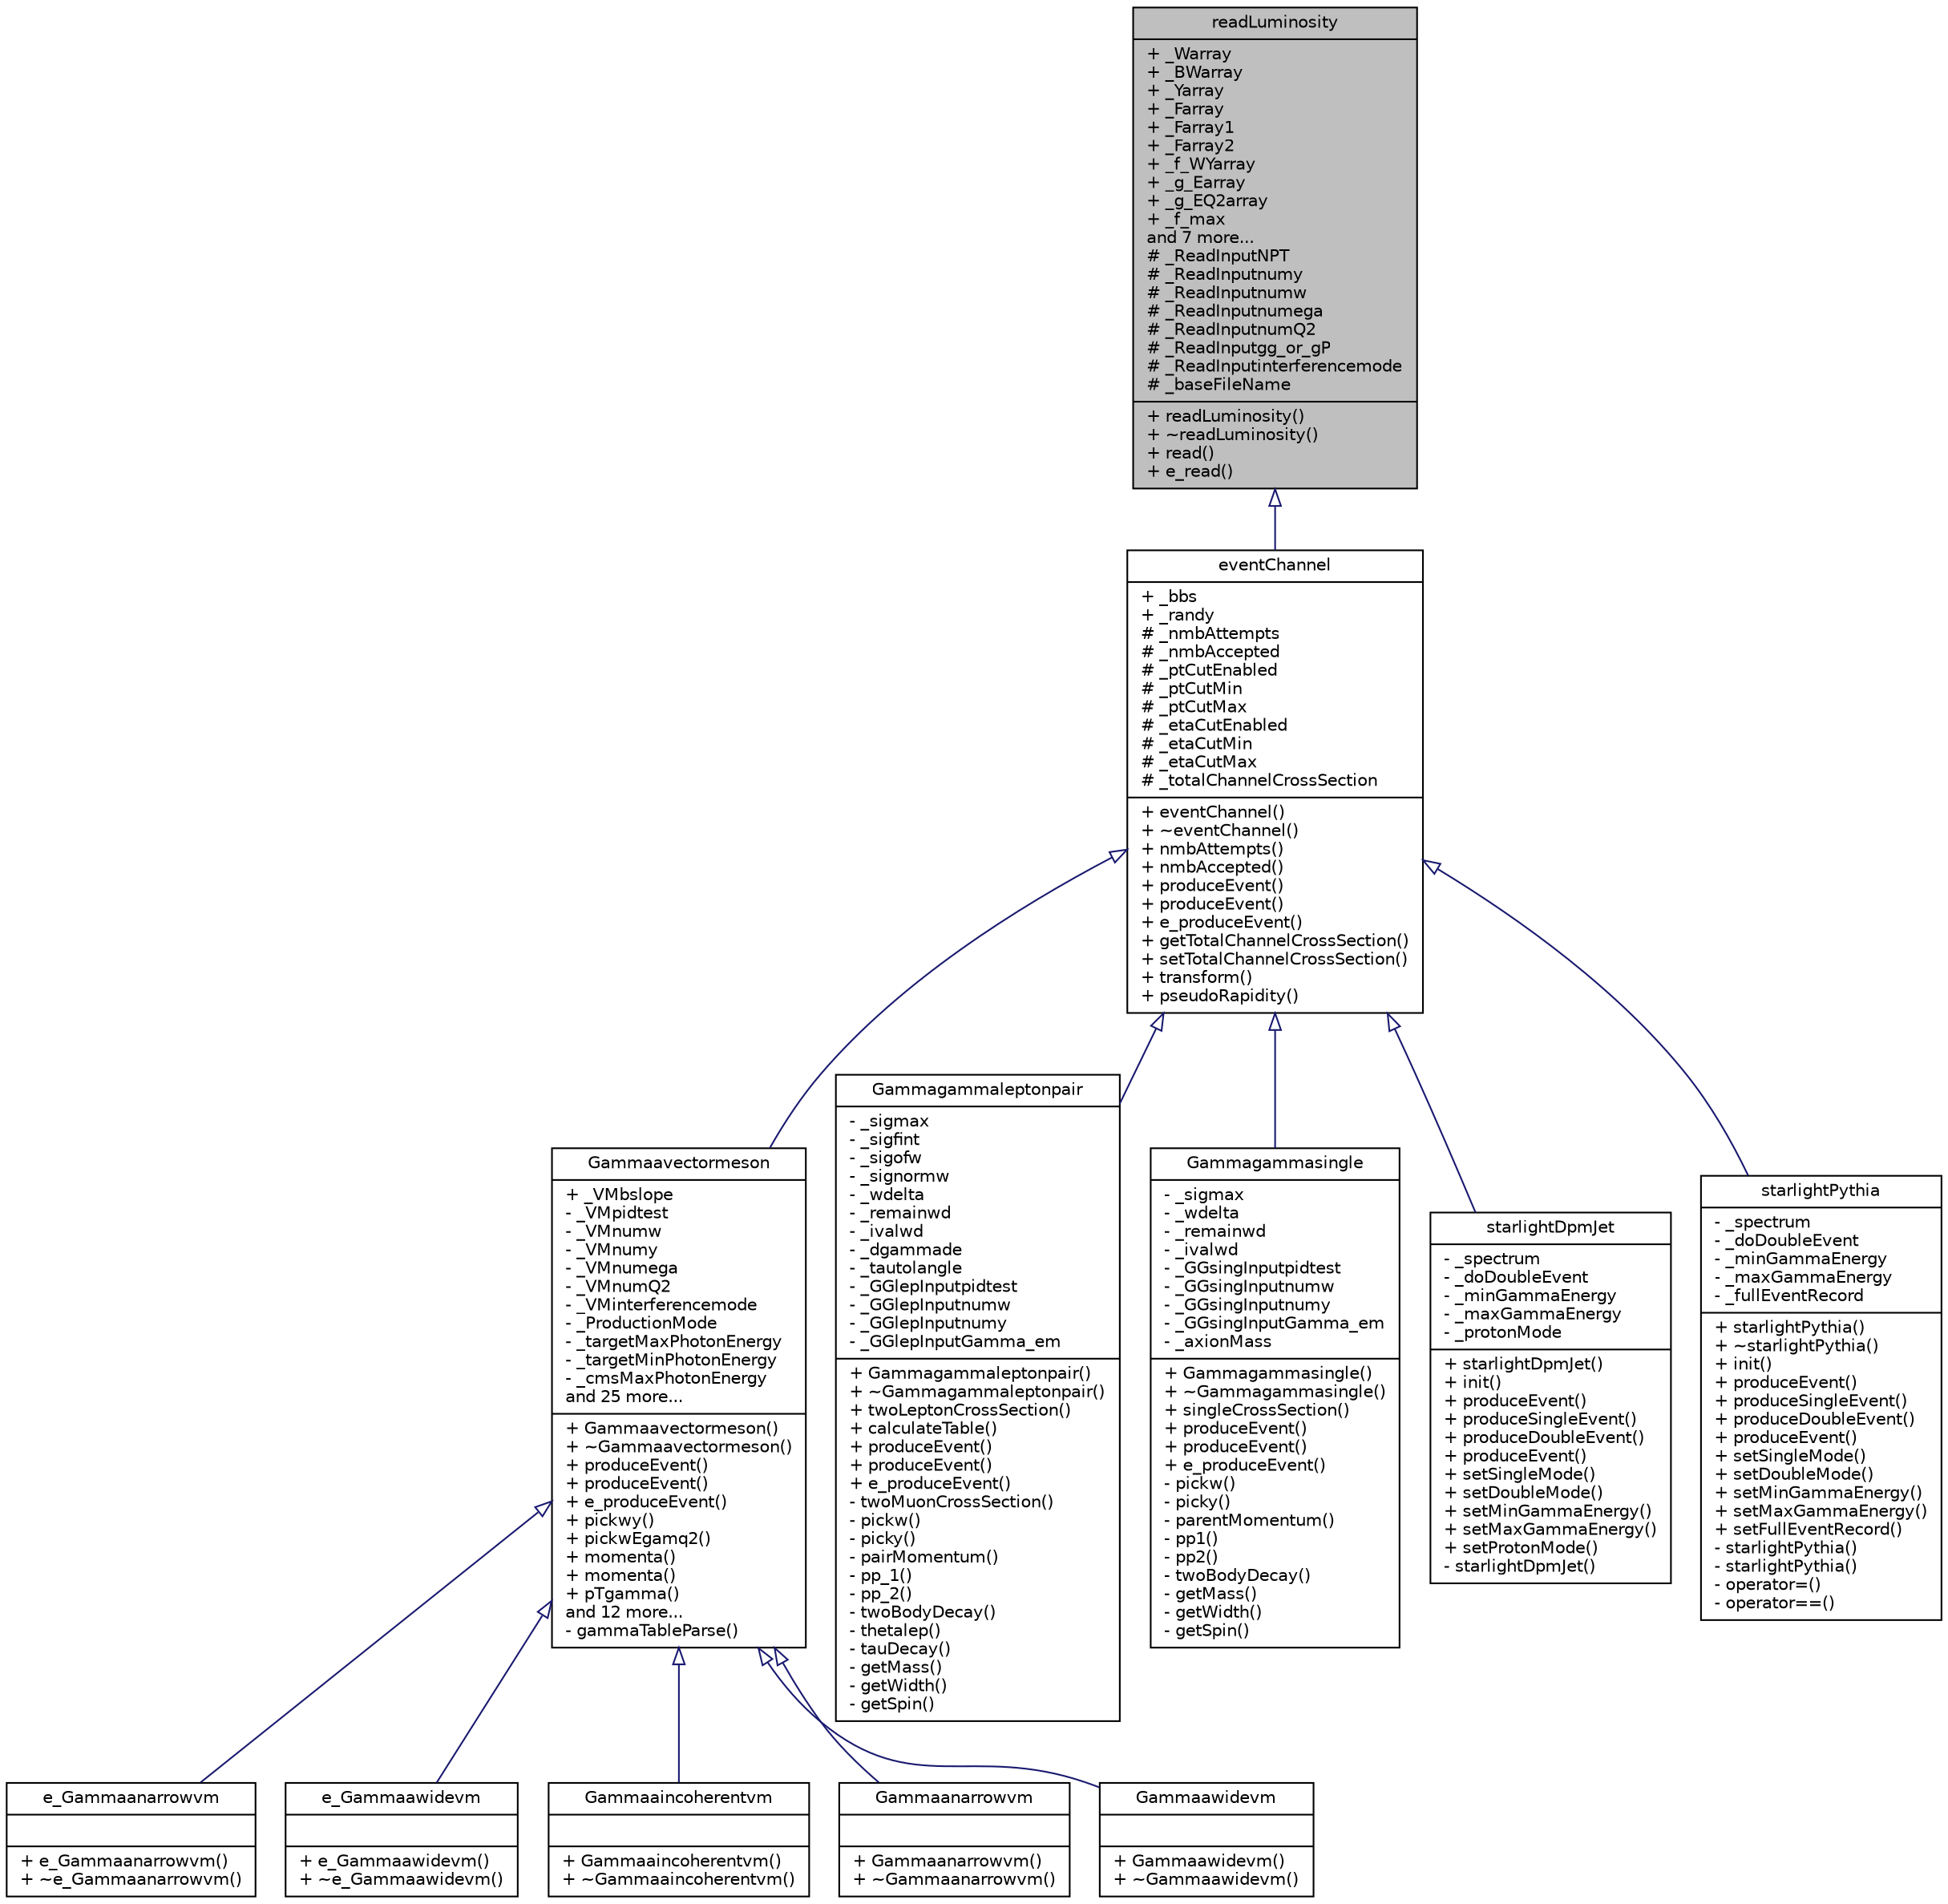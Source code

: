 digraph "readLuminosity"
{
 // LATEX_PDF_SIZE
  bgcolor="transparent";
  edge [fontname="Helvetica",fontsize="10",labelfontname="Helvetica",labelfontsize="10"];
  node [fontname="Helvetica",fontsize="10",shape=record];
  Node0 [label="{readLuminosity\n|+ _Warray\l+ _BWarray\l+ _Yarray\l+ _Farray\l+ _Farray1\l+ _Farray2\l+ _f_WYarray\l+ _g_Earray\l+ _g_EQ2array\l+ _f_max\land 7 more...\l# _ReadInputNPT\l# _ReadInputnumy\l# _ReadInputnumw\l# _ReadInputnumega\l# _ReadInputnumQ2\l# _ReadInputgg_or_gP\l# _ReadInputinterferencemode\l# _baseFileName\l|+ readLuminosity()\l+ ~readLuminosity()\l+ read()\l+ e_read()\l}",height=0.2,width=0.4,color="black", fillcolor="grey75", style="filled", fontcolor="black",tooltip=" "];
  Node0 -> Node1 [dir="back",color="midnightblue",fontsize="10",style="solid",arrowtail="onormal",fontname="Helvetica"];
  Node1 [label="{eventChannel\n|+ _bbs\l+ _randy\l# _nmbAttempts\l# _nmbAccepted\l# _ptCutEnabled\l# _ptCutMin\l# _ptCutMax\l# _etaCutEnabled\l# _etaCutMin\l# _etaCutMax\l# _totalChannelCrossSection\l|+ eventChannel()\l+ ~eventChannel()\l+ nmbAttempts()\l+ nmbAccepted()\l+ produceEvent()\l+ produceEvent()\l+ e_produceEvent()\l+ getTotalChannelCrossSection()\l+ setTotalChannelCrossSection()\l+ transform()\l+ pseudoRapidity()\l}",height=0.2,width=0.4,color="black",URL="$classeventChannel.html",tooltip=" "];
  Node1 -> Node2 [dir="back",color="midnightblue",fontsize="10",style="solid",arrowtail="onormal",fontname="Helvetica"];
  Node2 [label="{Gammaavectormeson\n|+ _VMbslope\l- _VMpidtest\l- _VMnumw\l- _VMnumy\l- _VMnumega\l- _VMnumQ2\l- _VMinterferencemode\l- _ProductionMode\l- _targetMaxPhotonEnergy\l- _targetMinPhotonEnergy\l- _cmsMaxPhotonEnergy\land 25 more...\l|+ Gammaavectormeson()\l+ ~Gammaavectormeson()\l+ produceEvent()\l+ produceEvent()\l+ e_produceEvent()\l+ pickwy()\l+ pickwEgamq2()\l+ momenta()\l+ momenta()\l+ pTgamma()\land 12 more...\l- gammaTableParse()\l}",height=0.2,width=0.4,color="black",URL="$classGammaavectormeson.html",tooltip=" "];
  Node2 -> Node3 [dir="back",color="midnightblue",fontsize="10",style="solid",arrowtail="onormal",fontname="Helvetica"];
  Node3 [label="{e_Gammaanarrowvm\n||+ e_Gammaanarrowvm()\l+ ~e_Gammaanarrowvm()\l}",height=0.2,width=0.4,color="black",URL="$classe__Gammaanarrowvm.html",tooltip=" "];
  Node2 -> Node4 [dir="back",color="midnightblue",fontsize="10",style="solid",arrowtail="onormal",fontname="Helvetica"];
  Node4 [label="{e_Gammaawidevm\n||+ e_Gammaawidevm()\l+ ~e_Gammaawidevm()\l}",height=0.2,width=0.4,color="black",URL="$classe__Gammaawidevm.html",tooltip=" "];
  Node2 -> Node5 [dir="back",color="midnightblue",fontsize="10",style="solid",arrowtail="onormal",fontname="Helvetica"];
  Node5 [label="{Gammaaincoherentvm\n||+ Gammaaincoherentvm()\l+ ~Gammaaincoherentvm()\l}",height=0.2,width=0.4,color="black",URL="$classGammaaincoherentvm.html",tooltip=" "];
  Node2 -> Node6 [dir="back",color="midnightblue",fontsize="10",style="solid",arrowtail="onormal",fontname="Helvetica"];
  Node6 [label="{Gammaanarrowvm\n||+ Gammaanarrowvm()\l+ ~Gammaanarrowvm()\l}",height=0.2,width=0.4,color="black",URL="$classGammaanarrowvm.html",tooltip=" "];
  Node2 -> Node7 [dir="back",color="midnightblue",fontsize="10",style="solid",arrowtail="onormal",fontname="Helvetica"];
  Node7 [label="{Gammaawidevm\n||+ Gammaawidevm()\l+ ~Gammaawidevm()\l}",height=0.2,width=0.4,color="black",URL="$classGammaawidevm.html",tooltip=" "];
  Node1 -> Node8 [dir="back",color="midnightblue",fontsize="10",style="solid",arrowtail="onormal",fontname="Helvetica"];
  Node8 [label="{Gammagammaleptonpair\n|- _sigmax\l- _sigfint\l- _sigofw\l- _signormw\l- _wdelta\l- _remainwd\l- _ivalwd\l- _dgammade\l- _tautolangle\l- _GGlepInputpidtest\l- _GGlepInputnumw\l- _GGlepInputnumy\l- _GGlepInputGamma_em\l|+ Gammagammaleptonpair()\l+ ~Gammagammaleptonpair()\l+ twoLeptonCrossSection()\l+ calculateTable()\l+ produceEvent()\l+ produceEvent()\l+ e_produceEvent()\l- twoMuonCrossSection()\l- pickw()\l- picky()\l- pairMomentum()\l- pp_1()\l- pp_2()\l- twoBodyDecay()\l- thetalep()\l- tauDecay()\l- getMass()\l- getWidth()\l- getSpin()\l}",height=0.2,width=0.4,color="black",URL="$classGammagammaleptonpair.html",tooltip=" "];
  Node1 -> Node9 [dir="back",color="midnightblue",fontsize="10",style="solid",arrowtail="onormal",fontname="Helvetica"];
  Node9 [label="{Gammagammasingle\n|- _sigmax\l- _wdelta\l- _remainwd\l- _ivalwd\l- _GGsingInputpidtest\l- _GGsingInputnumw\l- _GGsingInputnumy\l- _GGsingInputGamma_em\l- _axionMass\l|+ Gammagammasingle()\l+ ~Gammagammasingle()\l+ singleCrossSection()\l+ produceEvent()\l+ produceEvent()\l+ e_produceEvent()\l- pickw()\l- picky()\l- parentMomentum()\l- pp1()\l- pp2()\l- twoBodyDecay()\l- getMass()\l- getWidth()\l- getSpin()\l}",height=0.2,width=0.4,color="black",URL="$classGammagammasingle.html",tooltip=" "];
  Node1 -> Node10 [dir="back",color="midnightblue",fontsize="10",style="solid",arrowtail="onormal",fontname="Helvetica"];
  Node10 [label="{starlightDpmJet\n|- _spectrum\l- _doDoubleEvent\l- _minGammaEnergy\l- _maxGammaEnergy\l- _protonMode\l|+ starlightDpmJet()\l+ init()\l+ produceEvent()\l+ produceSingleEvent()\l+ produceDoubleEvent()\l+ produceEvent()\l+ setSingleMode()\l+ setDoubleMode()\l+ setMinGammaEnergy()\l+ setMaxGammaEnergy()\l+ setProtonMode()\l- starlightDpmJet()\l}",height=0.2,width=0.4,color="black",URL="$classstarlightDpmJet.html",tooltip=" "];
  Node1 -> Node11 [dir="back",color="midnightblue",fontsize="10",style="solid",arrowtail="onormal",fontname="Helvetica"];
  Node11 [label="{starlightPythia\n|- _spectrum\l- _doDoubleEvent\l- _minGammaEnergy\l- _maxGammaEnergy\l- _fullEventRecord\l|+ starlightPythia()\l+ ~starlightPythia()\l+ init()\l+ produceEvent()\l+ produceSingleEvent()\l+ produceDoubleEvent()\l+ produceEvent()\l+ setSingleMode()\l+ setDoubleMode()\l+ setMinGammaEnergy()\l+ setMaxGammaEnergy()\l+ setFullEventRecord()\l- starlightPythia()\l- starlightPythia()\l- operator=()\l- operator==()\l}",height=0.2,width=0.4,color="black",URL="$classstarlightPythia.html",tooltip=" "];
}
